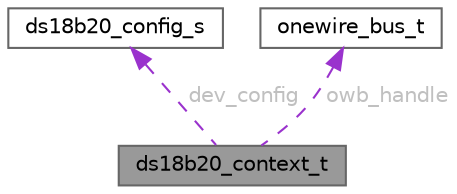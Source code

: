 digraph "ds18b20_context_t"
{
 // LATEX_PDF_SIZE
  bgcolor="transparent";
  edge [fontname=Helvetica,fontsize=10,labelfontname=Helvetica,labelfontsize=10];
  node [fontname=Helvetica,fontsize=10,shape=box,height=0.2,width=0.4];
  Node1 [id="Node000001",label="ds18b20_context_t",height=0.2,width=0.4,color="gray40", fillcolor="grey60", style="filled", fontcolor="black",tooltip="DS18B20 context structure."];
  Node2 -> Node1 [id="edge1_Node000001_Node000002",dir="back",color="darkorchid3",style="dashed",tooltip=" ",label=" dev_config",fontcolor="grey" ];
  Node2 [id="Node000002",label="ds18b20_config_s",height=0.2,width=0.4,color="gray40", fillcolor="white", style="filled",URL="$structds18b20__config__s.html",tooltip="DS18B20 device configuration structure."];
  Node3 -> Node1 [id="edge2_Node000001_Node000003",dir="back",color="darkorchid3",style="dashed",tooltip=" ",label=" owb_handle",fontcolor="grey" ];
  Node3 [id="Node000003",label="onewire_bus_t",height=0.2,width=0.4,color="gray40", fillcolor="white", style="filled",URL="$structonewire__bus__t.html",tooltip="1-Wire bus interface definition"];
}
